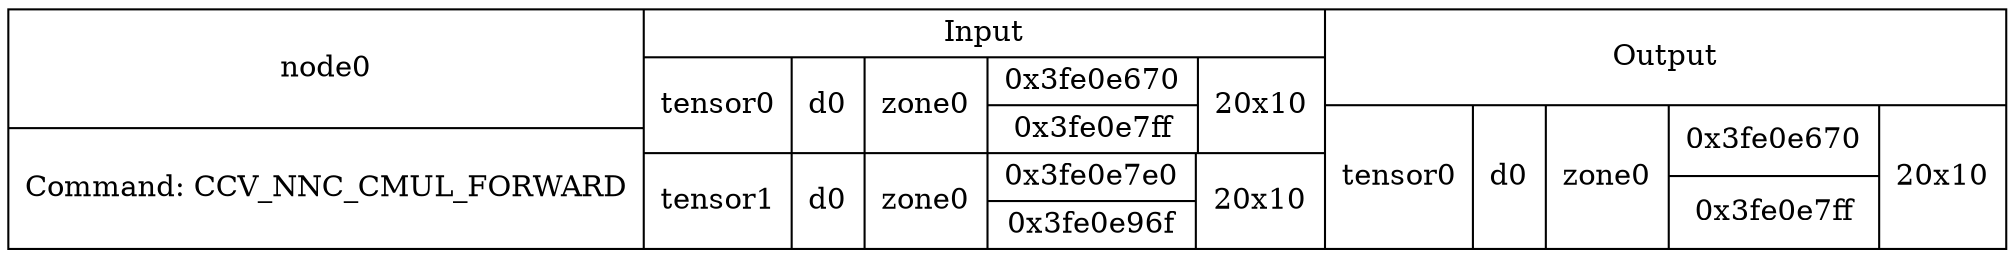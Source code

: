 digraph G {
compound=true;
node0 [shape=record,label="{node0|Command: CCV_NNC_CMUL_FORWARD}|{Input|{tensor0|d0|zone0|{0x3fe0e670|0x3fe0e7ff}|20x10}|{tensor1|d0|zone0|{0x3fe0e7e0|0x3fe0e96f}|20x10}}|{Output|{tensor0|d0|zone0|{0x3fe0e670|0x3fe0e7ff}|20x10}}"];
}
